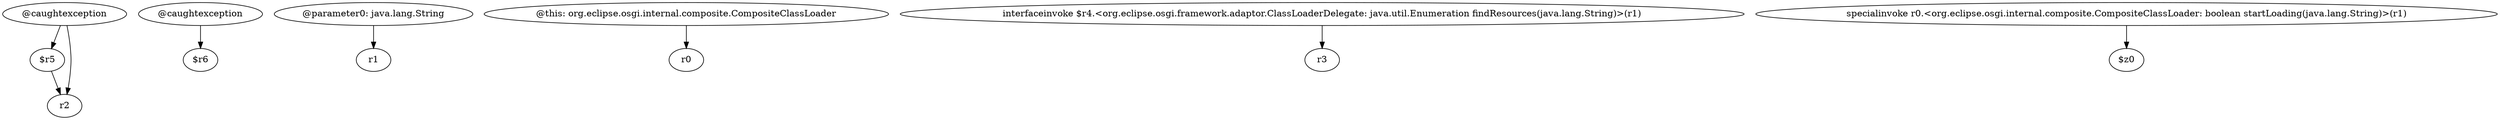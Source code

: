 digraph g {
0[label="@caughtexception"]
1[label="$r5"]
0->1[label=""]
2[label="@caughtexception"]
3[label="$r6"]
2->3[label=""]
4[label="r2"]
1->4[label=""]
5[label="@parameter0: java.lang.String"]
6[label="r1"]
5->6[label=""]
7[label="@this: org.eclipse.osgi.internal.composite.CompositeClassLoader"]
8[label="r0"]
7->8[label=""]
9[label="interfaceinvoke $r4.<org.eclipse.osgi.framework.adaptor.ClassLoaderDelegate: java.util.Enumeration findResources(java.lang.String)>(r1)"]
10[label="r3"]
9->10[label=""]
11[label="specialinvoke r0.<org.eclipse.osgi.internal.composite.CompositeClassLoader: boolean startLoading(java.lang.String)>(r1)"]
12[label="$z0"]
11->12[label=""]
0->4[label=""]
}